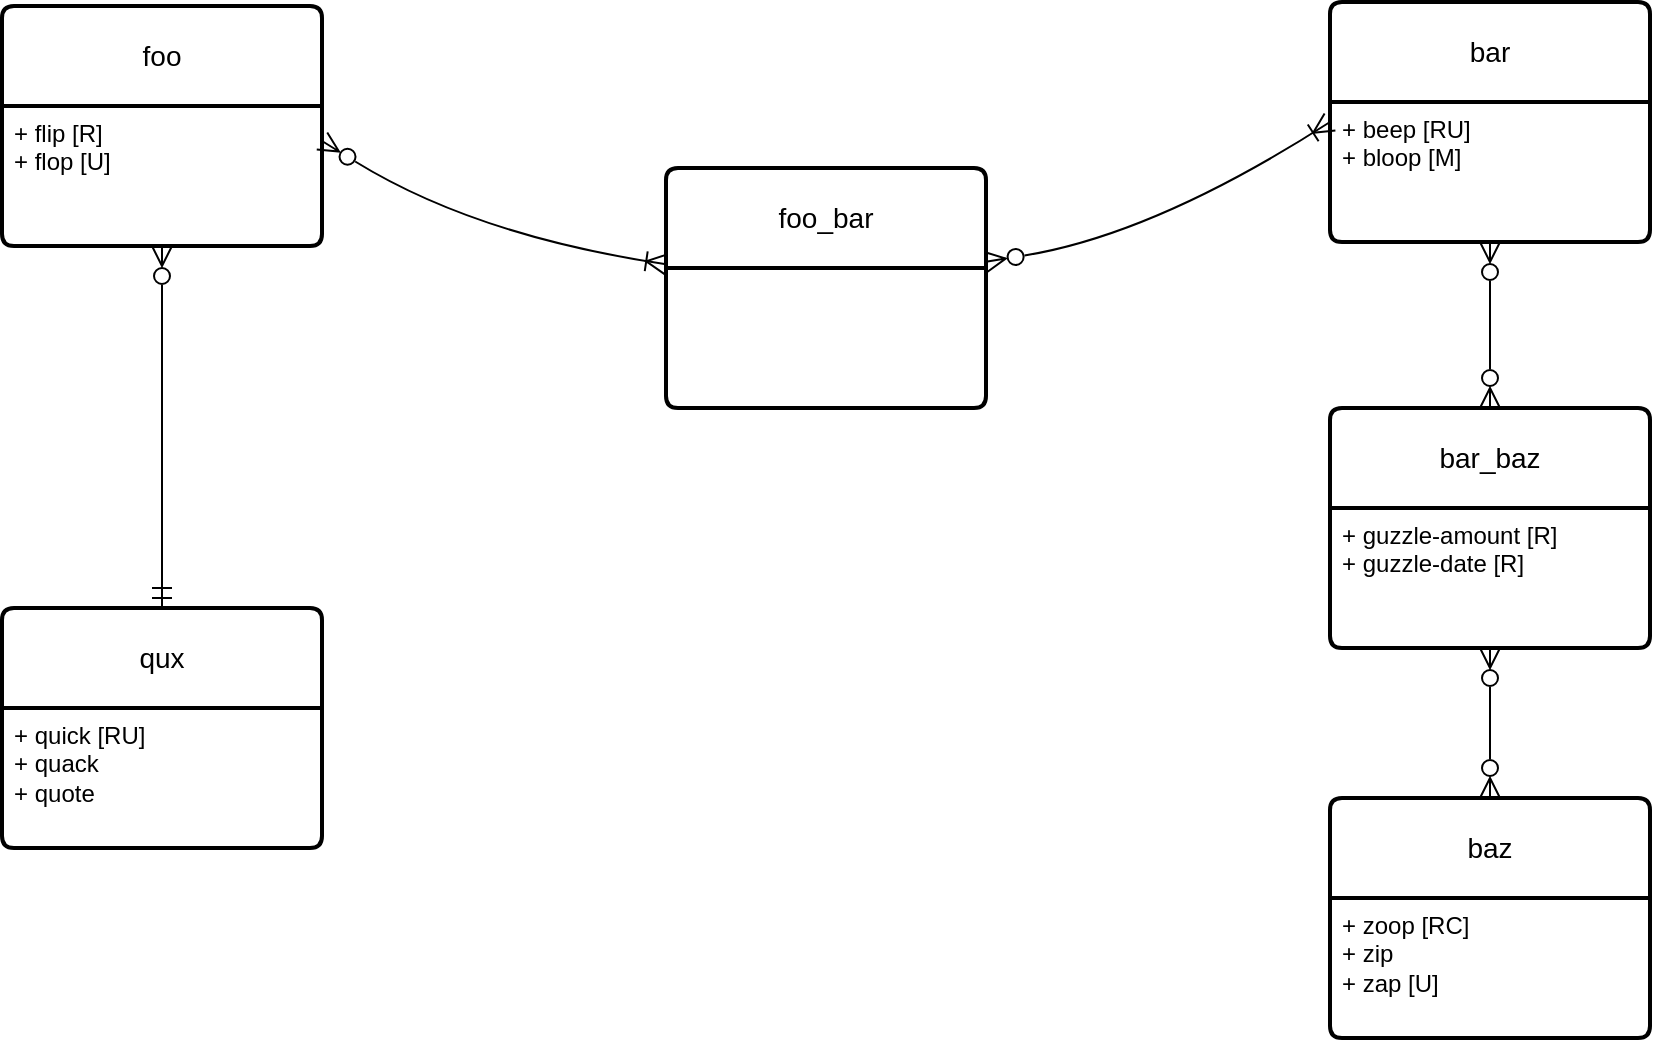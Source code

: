 <mxfile version="23.1.8" type="device">
  <diagram name="Page-1" id="aIBhAeVDCMQJBFkrJ-a0">
    <mxGraphModel dx="1354" dy="1090" grid="0" gridSize="10" guides="1" tooltips="1" connect="1" arrows="1" fold="1" page="0" pageScale="1" pageWidth="850" pageHeight="1100" math="0" shadow="0">
      <root>
        <mxCell id="0" />
        <mxCell id="1" parent="0" />
        <mxCell id="AmQBXvcgKm7e11b5AECc-1" value="foo" style="swimlane;childLayout=stackLayout;horizontal=1;startSize=50;horizontalStack=0;rounded=1;fontSize=14;fontStyle=0;strokeWidth=2;resizeParent=0;resizeLast=1;shadow=0;dashed=0;align=center;arcSize=4;whiteSpace=wrap;html=1;" vertex="1" parent="1">
          <mxGeometry x="-318" y="-27" width="160" height="120" as="geometry" />
        </mxCell>
        <mxCell id="AmQBXvcgKm7e11b5AECc-2" value="+ flip [R]&lt;br&gt;+ flop [U]&lt;div&gt;&lt;br/&gt;&lt;/div&gt;" style="align=left;strokeColor=none;fillColor=none;spacingLeft=4;fontSize=12;verticalAlign=top;resizable=0;rotatable=0;part=1;html=1;" vertex="1" parent="AmQBXvcgKm7e11b5AECc-1">
          <mxGeometry y="50" width="160" height="70" as="geometry" />
        </mxCell>
        <mxCell id="AmQBXvcgKm7e11b5AECc-3" value="bar" style="swimlane;childLayout=stackLayout;horizontal=1;startSize=50;horizontalStack=0;rounded=1;fontSize=14;fontStyle=0;strokeWidth=2;resizeParent=0;resizeLast=1;shadow=0;dashed=0;align=center;arcSize=4;whiteSpace=wrap;html=1;" vertex="1" parent="1">
          <mxGeometry x="346" y="-29" width="160" height="120" as="geometry" />
        </mxCell>
        <mxCell id="AmQBXvcgKm7e11b5AECc-4" value="+ beep [RU]&lt;br&gt;+ bloop [M]&lt;div&gt;&lt;br/&gt;&lt;/div&gt;" style="align=left;strokeColor=none;fillColor=none;spacingLeft=4;fontSize=12;verticalAlign=top;resizable=0;rotatable=0;part=1;html=1;" vertex="1" parent="AmQBXvcgKm7e11b5AECc-3">
          <mxGeometry y="50" width="160" height="70" as="geometry" />
        </mxCell>
        <mxCell id="AmQBXvcgKm7e11b5AECc-5" value="baz" style="swimlane;childLayout=stackLayout;horizontal=1;startSize=50;horizontalStack=0;rounded=1;fontSize=14;fontStyle=0;strokeWidth=2;resizeParent=0;resizeLast=1;shadow=0;dashed=0;align=center;arcSize=4;whiteSpace=wrap;html=1;" vertex="1" parent="1">
          <mxGeometry x="346" y="369" width="160" height="120" as="geometry" />
        </mxCell>
        <mxCell id="AmQBXvcgKm7e11b5AECc-6" value="+ zoop [RC]&lt;br&gt;+ zip&lt;br&gt;+ zap [U]" style="align=left;strokeColor=none;fillColor=none;spacingLeft=4;fontSize=12;verticalAlign=top;resizable=0;rotatable=0;part=1;html=1;" vertex="1" parent="AmQBXvcgKm7e11b5AECc-5">
          <mxGeometry y="50" width="160" height="70" as="geometry" />
        </mxCell>
        <mxCell id="AmQBXvcgKm7e11b5AECc-7" value="qux" style="swimlane;childLayout=stackLayout;horizontal=1;startSize=50;horizontalStack=0;rounded=1;fontSize=14;fontStyle=0;strokeWidth=2;resizeParent=0;resizeLast=1;shadow=0;dashed=0;align=center;arcSize=4;whiteSpace=wrap;html=1;" vertex="1" parent="1">
          <mxGeometry x="-318" y="274" width="160" height="120" as="geometry" />
        </mxCell>
        <mxCell id="AmQBXvcgKm7e11b5AECc-8" value="+ quick [RU]&amp;nbsp;&lt;br&gt;+ quack&lt;br&gt;+ quote" style="align=left;strokeColor=none;fillColor=none;spacingLeft=4;fontSize=12;verticalAlign=top;resizable=0;rotatable=0;part=1;html=1;" vertex="1" parent="AmQBXvcgKm7e11b5AECc-7">
          <mxGeometry y="50" width="160" height="70" as="geometry" />
        </mxCell>
        <mxCell id="AmQBXvcgKm7e11b5AECc-11" style="edgeStyle=none;curved=1;rounded=0;orthogonalLoop=1;jettySize=auto;html=1;entryX=0.5;entryY=0;entryDx=0;entryDy=0;fontSize=12;startSize=8;endSize=8;endArrow=ERmandOne;endFill=0;startArrow=ERzeroToMany;startFill=0;" edge="1" parent="1" source="AmQBXvcgKm7e11b5AECc-2" target="AmQBXvcgKm7e11b5AECc-7">
          <mxGeometry relative="1" as="geometry" />
        </mxCell>
        <mxCell id="AmQBXvcgKm7e11b5AECc-24" style="edgeStyle=none;curved=1;rounded=0;orthogonalLoop=1;jettySize=auto;html=1;entryX=0;entryY=0.5;entryDx=0;entryDy=0;fontSize=12;startSize=8;endSize=8;endArrow=ERoneToMany;endFill=0;startArrow=ERzeroToMany;startFill=0;" edge="1" parent="1" source="AmQBXvcgKm7e11b5AECc-13" target="AmQBXvcgKm7e11b5AECc-3">
          <mxGeometry relative="1" as="geometry">
            <Array as="points">
              <mxPoint x="259" y="87" />
            </Array>
          </mxGeometry>
        </mxCell>
        <mxCell id="AmQBXvcgKm7e11b5AECc-13" value="foo_bar" style="swimlane;childLayout=stackLayout;horizontal=1;startSize=50;horizontalStack=0;rounded=1;fontSize=14;fontStyle=0;strokeWidth=2;resizeParent=0;resizeLast=1;shadow=0;dashed=0;align=center;arcSize=4;whiteSpace=wrap;html=1;" vertex="1" parent="1">
          <mxGeometry x="14" y="54" width="160" height="120" as="geometry" />
        </mxCell>
        <mxCell id="AmQBXvcgKm7e11b5AECc-20" style="edgeStyle=none;curved=1;rounded=0;orthogonalLoop=1;jettySize=auto;html=1;fontSize=12;startSize=8;endSize=8;endArrow=ERzeroToMany;endFill=0;startArrow=ERzeroToMany;startFill=0;" edge="1" parent="1" source="AmQBXvcgKm7e11b5AECc-15" target="AmQBXvcgKm7e11b5AECc-4">
          <mxGeometry relative="1" as="geometry" />
        </mxCell>
        <mxCell id="AmQBXvcgKm7e11b5AECc-15" value="bar_baz" style="swimlane;childLayout=stackLayout;horizontal=1;startSize=50;horizontalStack=0;rounded=1;fontSize=14;fontStyle=0;strokeWidth=2;resizeParent=0;resizeLast=1;shadow=0;dashed=0;align=center;arcSize=4;whiteSpace=wrap;html=1;" vertex="1" parent="1">
          <mxGeometry x="346" y="174" width="160" height="120" as="geometry" />
        </mxCell>
        <mxCell id="AmQBXvcgKm7e11b5AECc-16" value="+ guzzle-amount [R]&lt;br style=&quot;border-color: var(--border-color);&quot;&gt;+ guzzle-date [R]" style="align=left;strokeColor=none;fillColor=none;spacingLeft=4;fontSize=12;verticalAlign=top;resizable=0;rotatable=0;part=1;html=1;" vertex="1" parent="AmQBXvcgKm7e11b5AECc-15">
          <mxGeometry y="50" width="160" height="70" as="geometry" />
        </mxCell>
        <mxCell id="AmQBXvcgKm7e11b5AECc-21" style="edgeStyle=none;curved=1;rounded=0;orthogonalLoop=1;jettySize=auto;html=1;fontSize=12;startSize=8;endSize=8;endArrow=ERzeroToMany;endFill=0;startArrow=ERzeroToMany;startFill=0;" edge="1" parent="1" source="AmQBXvcgKm7e11b5AECc-16" target="AmQBXvcgKm7e11b5AECc-5">
          <mxGeometry relative="1" as="geometry" />
        </mxCell>
        <mxCell id="AmQBXvcgKm7e11b5AECc-22" style="edgeStyle=none;curved=1;rounded=0;orthogonalLoop=1;jettySize=auto;html=1;entryX=1;entryY=0.25;entryDx=0;entryDy=0;fontSize=12;startSize=8;endSize=8;startArrow=ERoneToMany;startFill=0;endArrow=ERzeroToMany;endFill=0;" edge="1" parent="1" source="AmQBXvcgKm7e11b5AECc-13" target="AmQBXvcgKm7e11b5AECc-2">
          <mxGeometry relative="1" as="geometry">
            <Array as="points">
              <mxPoint x="-81" y="88" />
            </Array>
          </mxGeometry>
        </mxCell>
      </root>
    </mxGraphModel>
  </diagram>
</mxfile>
